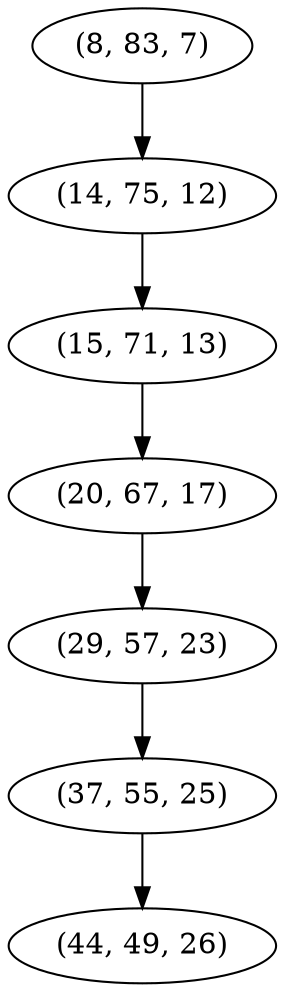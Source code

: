 digraph tree {
    "(8, 83, 7)";
    "(14, 75, 12)";
    "(15, 71, 13)";
    "(20, 67, 17)";
    "(29, 57, 23)";
    "(37, 55, 25)";
    "(44, 49, 26)";
    "(8, 83, 7)" -> "(14, 75, 12)";
    "(14, 75, 12)" -> "(15, 71, 13)";
    "(15, 71, 13)" -> "(20, 67, 17)";
    "(20, 67, 17)" -> "(29, 57, 23)";
    "(29, 57, 23)" -> "(37, 55, 25)";
    "(37, 55, 25)" -> "(44, 49, 26)";
}
